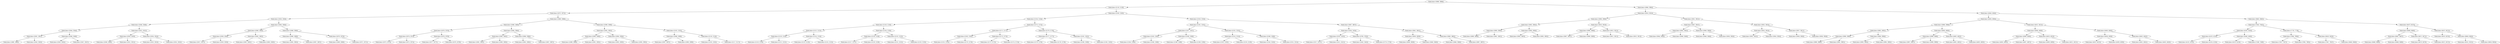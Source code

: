 digraph G{
1452019351 [label="Node{data=[3898, 3898]}"]
1452019351 -> 841926644
841926644 [label="Node{data=[2118, 2118]}"]
841926644 -> 1369606446
1369606446 [label="Node{data=[2072, 2072]}"]
1369606446 -> 1431280255
1431280255 [label="Node{data=[2056, 2056]}"]
1431280255 -> 1661062903
1661062903 [label="Node{data=[2048, 2048]}"]
1661062903 -> 668251140
668251140 [label="Node{data=[2044, 2044]}"]
668251140 -> 1660596777
1660596777 [label="Node{data=[2001, 2001]}"]
1660596777 -> 1271873643
1271873643 [label="Node{data=[1880, 1880]}"]
1660596777 -> 651450771
651450771 [label="Node{data=[2043, 2043]}"]
668251140 -> 614641113
614641113 [label="Node{data=[2046, 2046]}"]
614641113 -> 327035038
327035038 [label="Node{data=[2045, 2045]}"]
614641113 -> 570687106
570687106 [label="Node{data=[2047, 2047]}"]
1661062903 -> 639579024
639579024 [label="Node{data=[2052, 2052]}"]
639579024 -> 392335087
392335087 [label="Node{data=[2050, 2050]}"]
392335087 -> 1975152197
1975152197 [label="Node{data=[2049, 2049]}"]
392335087 -> 1223715230
1223715230 [label="Node{data=[2051, 2051]}"]
639579024 -> 388780195
388780195 [label="Node{data=[2054, 2054]}"]
388780195 -> 339390815
339390815 [label="Node{data=[2053, 2053]}"]
388780195 -> 852770267
852770267 [label="Node{data=[2055, 2055]}"]
1431280255 -> 2040733318
2040733318 [label="Node{data=[2064, 2064]}"]
2040733318 -> 209707097
209707097 [label="Node{data=[2060, 2060]}"]
209707097 -> 1292765376
1292765376 [label="Node{data=[2058, 2058]}"]
1292765376 -> 1588059743
1588059743 [label="Node{data=[2057, 2057]}"]
1292765376 -> 1058126883
1058126883 [label="Node{data=[2059, 2059]}"]
209707097 -> 1277161136
1277161136 [label="Node{data=[2062, 2062]}"]
1277161136 -> 1902815227
1902815227 [label="Node{data=[2061, 2061]}"]
1277161136 -> 299883183
299883183 [label="Node{data=[2063, 2063]}"]
2040733318 -> 597531667
597531667 [label="Node{data=[2068, 2068]}"]
597531667 -> 272932030
272932030 [label="Node{data=[2066, 2066]}"]
272932030 -> 875930674
875930674 [label="Node{data=[2065, 2065]}"]
272932030 -> 1531976377
1531976377 [label="Node{data=[2067, 2067]}"]
597531667 -> 350386372
350386372 [label="Node{data=[2070, 2070]}"]
350386372 -> 553105290
553105290 [label="Node{data=[2069, 2069]}"]
350386372 -> 972718994
972718994 [label="Node{data=[2071, 2071]}"]
1369606446 -> 1646576582
1646576582 [label="Node{data=[2088, 2088]}"]
1646576582 -> 1694999326
1694999326 [label="Node{data=[2080, 2080]}"]
1694999326 -> 2018579411
2018579411 [label="Node{data=[2076, 2076]}"]
2018579411 -> 366672216
366672216 [label="Node{data=[2074, 2074]}"]
366672216 -> 1361322710
1361322710 [label="Node{data=[2073, 2073]}"]
366672216 -> 165897407
165897407 [label="Node{data=[2075, 2075]}"]
2018579411 -> 2036085211
2036085211 [label="Node{data=[2078, 2078]}"]
2036085211 -> 990775185
990775185 [label="Node{data=[2077, 2077]}"]
2036085211 -> 1263317172
1263317172 [label="Node{data=[2079, 2079]}"]
1694999326 -> 1494807550
1494807550 [label="Node{data=[2084, 2084]}"]
1494807550 -> 1104331759
1104331759 [label="Node{data=[2082, 2082]}"]
1104331759 -> 170620619
170620619 [label="Node{data=[2081, 2081]}"]
1104331759 -> 609009194
609009194 [label="Node{data=[2083, 2083]}"]
1494807550 -> 978665054
978665054 [label="Node{data=[2086, 2086]}"]
978665054 -> 1833918272
1833918272 [label="Node{data=[2085, 2085]}"]
978665054 -> 1006887180
1006887180 [label="Node{data=[2087, 2087]}"]
1646576582 -> 2113905992
2113905992 [label="Node{data=[2096, 2096]}"]
2113905992 -> 1850463079
1850463079 [label="Node{data=[2092, 2092]}"]
1850463079 -> 2045322417
2045322417 [label="Node{data=[2090, 2090]}"]
2045322417 -> 1514254593
1514254593 [label="Node{data=[2089, 2089]}"]
2045322417 -> 1519684324
1519684324 [label="Node{data=[2091, 2091]}"]
1850463079 -> 1794423354
1794423354 [label="Node{data=[2094, 2094]}"]
1794423354 -> 1518913401
1518913401 [label="Node{data=[2093, 2093]}"]
1794423354 -> 219593872
219593872 [label="Node{data=[2095, 2095]}"]
2113905992 -> 1932252284
1932252284 [label="Node{data=[2102, 2102]}"]
1932252284 -> 1010926921
1010926921 [label="Node{data=[2098, 2098]}"]
1010926921 -> 552480439
552480439 [label="Node{data=[2097, 2097]}"]
1010926921 -> 413463558
413463558 [label="Node{data=[2099, 2099]}"]
1932252284 -> 897665882
897665882 [label="Node{data=[2116, 2116]}"]
897665882 -> 89848686
89848686 [label="Node{data=[2105, 2105]}"]
897665882 -> 1410397924
1410397924 [label="Node{data=[2117, 2117]}"]
841926644 -> 1797991588
1797991588 [label="Node{data=[2183, 2183]}"]
1797991588 -> 1414492416
1414492416 [label="Node{data=[2134, 2134]}"]
1414492416 -> 102527340
102527340 [label="Node{data=[2126, 2126]}"]
102527340 -> 1441271965
1441271965 [label="Node{data=[2122, 2122]}"]
1441271965 -> 1729382536
1729382536 [label="Node{data=[2120, 2120]}"]
1729382536 -> 1224536603
1224536603 [label="Node{data=[2119, 2119]}"]
1729382536 -> 755924345
755924345 [label="Node{data=[2121, 2121]}"]
1441271965 -> 955772093
955772093 [label="Node{data=[2124, 2124]}"]
955772093 -> 2103616291
2103616291 [label="Node{data=[2123, 2123]}"]
955772093 -> 1386343102
1386343102 [label="Node{data=[2125, 2125]}"]
102527340 -> 203071526
203071526 [label="Node{data=[2130, 2130]}"]
203071526 -> 193931036
193931036 [label="Node{data=[2128, 2128]}"]
193931036 -> 1671231221
1671231221 [label="Node{data=[2127, 2127]}"]
193931036 -> 1052050466
1052050466 [label="Node{data=[2129, 2129]}"]
203071526 -> 1744275522
1744275522 [label="Node{data=[2132, 2132]}"]
1744275522 -> 364049511
364049511 [label="Node{data=[2131, 2131]}"]
1744275522 -> 295539578
295539578 [label="Node{data=[2133, 2133]}"]
1414492416 -> 127861119
127861119 [label="Node{data=[2175, 2175]}"]
127861119 -> 1559309398
1559309398 [label="Node{data=[2171, 2171]}"]
1559309398 -> 1591929443
1591929443 [label="Node{data=[2165, 2165]}"]
1591929443 -> 597275782
597275782 [label="Node{data=[2135, 2135]}"]
1591929443 -> 1559416179
1559416179 [label="Node{data=[2170, 2170]}"]
1559309398 -> 154454311
154454311 [label="Node{data=[2173, 2173]}"]
154454311 -> 1078758288
1078758288 [label="Node{data=[2172, 2172]}"]
154454311 -> 773794459
773794459 [label="Node{data=[2174, 2174]}"]
127861119 -> 1682764670
1682764670 [label="Node{data=[2179, 2179]}"]
1682764670 -> 1268675361
1268675361 [label="Node{data=[2177, 2177]}"]
1268675361 -> 1865052617
1865052617 [label="Node{data=[2176, 2176]}"]
1268675361 -> 943113541
943113541 [label="Node{data=[2178, 2178]}"]
1682764670 -> 1004672574
1004672574 [label="Node{data=[2181, 2181]}"]
1004672574 -> 64843032
64843032 [label="Node{data=[2180, 2180]}"]
1004672574 -> 1061548179
1061548179 [label="Node{data=[2182, 2182]}"]
1797991588 -> 836175571
836175571 [label="Node{data=[2316, 2316]}"]
836175571 -> 447718705
447718705 [label="Node{data=[2191, 2191]}"]
447718705 -> 1928507089
1928507089 [label="Node{data=[2187, 2187]}"]
1928507089 -> 1646463348
1646463348 [label="Node{data=[2185, 2185]}"]
1646463348 -> 1808497277
1808497277 [label="Node{data=[2184, 2184]}"]
1646463348 -> 212524056
212524056 [label="Node{data=[2186, 2186]}"]
1928507089 -> 1808363386
1808363386 [label="Node{data=[2189, 2189]}"]
1808363386 -> 299607006
299607006 [label="Node{data=[2188, 2188]}"]
1808363386 -> 569584394
569584394 [label="Node{data=[2190, 2190]}"]
447718705 -> 2070116656
2070116656 [label="Node{data=[2232, 2232]}"]
2070116656 -> 1542548377
1542548377 [label="Node{data=[2214, 2214]}"]
1542548377 -> 402187882
402187882 [label="Node{data=[2192, 2192]}"]
1542548377 -> 803943652
803943652 [label="Node{data=[2219, 2219]}"]
2070116656 -> 1335980752
1335980752 [label="Node{data=[2266, 2266]}"]
1335980752 -> 526152990
526152990 [label="Node{data=[2243, 2243]}"]
1335980752 -> 1330055977
1330055977 [label="Node{data=[2315, 2315]}"]
836175571 -> 972900913
972900913 [label="Node{data=[3807, 3807]}"]
972900913 -> 2106492972
2106492972 [label="Node{data=[2434, 2434]}"]
2106492972 -> 25622022
25622022 [label="Node{data=[2332, 2332]}"]
25622022 -> 1987033948
1987033948 [label="Node{data=[2317, 2317]}"]
25622022 -> 621861730
621861730 [label="Node{data=[2411, 2411]}"]
2106492972 -> 752281604
752281604 [label="Node{data=[3765, 3765]}"]
752281604 -> 441847134
441847134 [label="Node{data=[2442, 2442]}"]
752281604 -> 300474387
300474387 [label="Node{data=[3770, 3770]}"]
972900913 -> 838918791
838918791 [label="Node{data=[3841, 3841]}"]
838918791 -> 697154059
697154059 [label="Node{data=[3839, 3839]}"]
697154059 -> 52133529
52133529 [label="Node{data=[3838, 3838]}"]
697154059 -> 1436941969
1436941969 [label="Node{data=[3840, 3840]}"]
838918791 -> 1619274360
1619274360 [label="Node{data=[3865, 3865]}"]
1619274360 -> 614304129
614304129 [label="Node{data=[3846, 3846]}"]
1619274360 -> 2083177533
2083177533 [label="Node{data=[3897, 3897]}"]
1452019351 -> 109182047
109182047 [label="Node{data=[3964, 3964]}"]
109182047 -> 1201127709
1201127709 [label="Node{data=[3914, 3914]}"]
1201127709 -> 252611055
252611055 [label="Node{data=[3906, 3906]}"]
252611055 -> 632274719
632274719 [label="Node{data=[3902, 3902]}"]
632274719 -> 751164657
751164657 [label="Node{data=[3900, 3900]}"]
751164657 -> 1428385629
1428385629 [label="Node{data=[3899, 3899]}"]
751164657 -> 781833703
781833703 [label="Node{data=[3901, 3901]}"]
632274719 -> 1989595244
1989595244 [label="Node{data=[3904, 3904]}"]
1989595244 -> 1958131739
1958131739 [label="Node{data=[3903, 3903]}"]
1989595244 -> 983660631
983660631 [label="Node{data=[3905, 3905]}"]
252611055 -> 1526182921
1526182921 [label="Node{data=[3910, 3910]}"]
1526182921 -> 446827147
446827147 [label="Node{data=[3908, 3908]}"]
446827147 -> 1536495524
1536495524 [label="Node{data=[3907, 3907]}"]
446827147 -> 1783084865
1783084865 [label="Node{data=[3909, 3909]}"]
1526182921 -> 225907196
225907196 [label="Node{data=[3912, 3912]}"]
225907196 -> 118207627
118207627 [label="Node{data=[3911, 3911]}"]
225907196 -> 1955619809
1955619809 [label="Node{data=[3913, 3913]}"]
1201127709 -> 591019917
591019917 [label="Node{data=[3951, 3951]}"]
591019917 -> 376906471
376906471 [label="Node{data=[3947, 3947]}"]
376906471 -> 1275224910
1275224910 [label="Node{data=[3945, 3945]}"]
1275224910 -> 1006280260
1006280260 [label="Node{data=[3944, 3944]}"]
1275224910 -> 1229854945
1229854945 [label="Node{data=[3946, 3946]}"]
376906471 -> 1719761717
1719761717 [label="Node{data=[3949, 3949]}"]
1719761717 -> 960920760
960920760 [label="Node{data=[3948, 3948]}"]
1719761717 -> 1445059946
1445059946 [label="Node{data=[3950, 3950]}"]
591019917 -> 1863409247
1863409247 [label="Node{data=[3955, 3955]}"]
1863409247 -> 35969115
35969115 [label="Node{data=[3953, 3953]}"]
35969115 -> 135120667
135120667 [label="Node{data=[3952, 3952]}"]
35969115 -> 1344246269
1344246269 [label="Node{data=[3954, 3954]}"]
1863409247 -> 890887687
890887687 [label="Node{data=[3957, 3957]}"]
890887687 -> 299577087
299577087 [label="Node{data=[3956, 3956]}"]
890887687 -> 1997018816
1997018816 [label="Node{data=[3958, 3958]}"]
109182047 -> 1530196389
1530196389 [label="Node{data=[4044, 4044]}"]
1530196389 -> 547808546
547808546 [label="Node{data=[4004, 4004]}"]
547808546 -> 1749191455
1749191455 [label="Node{data=[3996, 3996]}"]
1749191455 -> 1607155393
1607155393 [label="Node{data=[3992, 3992]}"]
1607155393 -> 588137796
588137796 [label="Node{data=[3990, 3990]}"]
588137796 -> 873868274
873868274 [label="Node{data=[3989, 3989]}"]
588137796 -> 1223705628
1223705628 [label="Node{data=[3991, 3991]}"]
1607155393 -> 1313560309
1313560309 [label="Node{data=[3994, 3994]}"]
1313560309 -> 532553245
532553245 [label="Node{data=[3993, 3993]}"]
1313560309 -> 443744163
443744163 [label="Node{data=[3995, 3995]}"]
1749191455 -> 1357416533
1357416533 [label="Node{data=[4000, 4000]}"]
1357416533 -> 1140883523
1140883523 [label="Node{data=[3998, 3998]}"]
1140883523 -> 723595304
723595304 [label="Node{data=[3997, 3997]}"]
1140883523 -> 639851784
639851784 [label="Node{data=[3999, 3999]}"]
1357416533 -> 849200057
849200057 [label="Node{data=[4002, 4002]}"]
849200057 -> 1927237425
1927237425 [label="Node{data=[4001, 4001]}"]
849200057 -> 1348305202
1348305202 [label="Node{data=[4003, 4003]}"]
547808546 -> 1814711596
1814711596 [label="Node{data=[4012, 4012]}"]
1814711596 -> 821480219
821480219 [label="Node{data=[4008, 4008]}"]
821480219 -> 945335539
945335539 [label="Node{data=[4006, 4006]}"]
945335539 -> 70315739
70315739 [label="Node{data=[4005, 4005]}"]
945335539 -> 978157660
978157660 [label="Node{data=[4007, 4007]}"]
821480219 -> 1013266973
1013266973 [label="Node{data=[4010, 4010]}"]
1013266973 -> 1101473366
1101473366 [label="Node{data=[4009, 4009]}"]
1013266973 -> 1113742991
1113742991 [label="Node{data=[4011, 4011]}"]
1814711596 -> 343632383
343632383 [label="Node{data=[4040, 4040]}"]
343632383 -> 22748351
22748351 [label="Node{data=[4038, 4038]}"]
22748351 -> 2041978708
2041978708 [label="Node{data=[4013, 4013]}"]
22748351 -> 703635659
703635659 [label="Node{data=[4039, 4039]}"]
343632383 -> 1720389787
1720389787 [label="Node{data=[4042, 4042]}"]
1720389787 -> 1072453137
1072453137 [label="Node{data=[4041, 4041]}"]
1720389787 -> 1986634247
1986634247 [label="Node{data=[4043, 4043]}"]
1530196389 -> 1521726201
1521726201 [label="Node{data=[9465, 9465]}"]
1521726201 -> 1677881084
1677881084 [label="Node{data=[7642, 7642]}"]
1677881084 -> 956555443
956555443 [label="Node{data=[4163, 4163]}"]
956555443 -> 46203918
46203918 [label="Node{data=[4133, 4133]}"]
46203918 -> 1168263893
1168263893 [label="Node{data=[4132, 4132]}"]
46203918 -> 849389843
849389843 [label="Node{data=[4134, 4134]}"]
956555443 -> 343982476
343982476 [label="Node{data=[4560, 4560]}"]
343982476 -> 518735462
518735462 [label="Node{data=[4210, 4210]}"]
343982476 -> 1237865356
1237865356 [label="Node{data=[7508, 7508]}"]
1677881084 -> 2123862935
2123862935 [label="Node{data=[7778, 7778]}"]
2123862935 -> 1820963176
1820963176 [label="Node{data=[7694, 7694]}"]
1820963176 -> 672465641
672465641 [label="Node{data=[7657, 7657]}"]
1820963176 -> 600469588
600469588 [label="Node{data=[7695, 7695]}"]
2123862935 -> 1627608209
1627608209 [label="Node{data=[9420, 9420]}"]
1627608209 -> 1084275496
1084275496 [label="Node{data=[7947, 7947]}"]
1627608209 -> 1084423071
1084423071 [label="Node{data=[9464, 9464]}"]
1521726201 -> 815426319
815426319 [label="Node{data=[9473, 9473]}"]
815426319 -> 1271273041
1271273041 [label="Node{data=[9469, 9469]}"]
1271273041 -> 251301370
251301370 [label="Node{data=[9467, 9467]}"]
251301370 -> 1507058105
1507058105 [label="Node{data=[9466, 9466]}"]
251301370 -> 988949407
988949407 [label="Node{data=[9468, 9468]}"]
1271273041 -> 1098761742
1098761742 [label="Node{data=[9471, 9471]}"]
1098761742 -> 464656006
464656006 [label="Node{data=[9470, 9470]}"]
1098761742 -> 1563095648
1563095648 [label="Node{data=[9472, 9472]}"]
815426319 -> 1982829705
1982829705 [label="Node{data=[9475, 9475]}"]
1982829705 -> 1498243572
1498243572 [label="Node{data=[9474, 9474]}"]
1982829705 -> 1379945085
1379945085 [label="Node{data=[9604, 9604]}"]
1379945085 -> 1483934631
1483934631 [label="Node{data=[9531, 9531]}"]
1379945085 -> 1391609852
1391609852 [label="Node{data=[9634, 9634]}"]
}